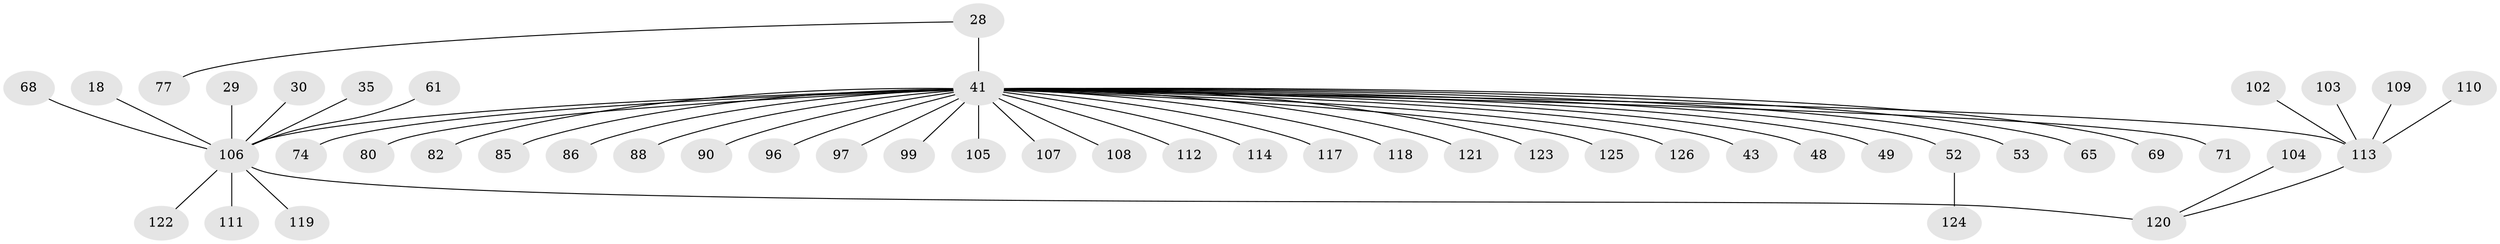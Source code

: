// original degree distribution, {40: 0.007936507936507936, 17: 0.007936507936507936, 21: 0.007936507936507936, 9: 0.007936507936507936, 6: 0.007936507936507936, 5: 0.023809523809523808, 1: 0.626984126984127, 3: 0.1111111111111111, 2: 0.1746031746031746, 7: 0.023809523809523808}
// Generated by graph-tools (version 1.1) at 2025/51/03/04/25 21:51:42]
// undirected, 50 vertices, 50 edges
graph export_dot {
graph [start="1"]
  node [color=gray90,style=filled];
  18;
  28;
  29;
  30;
  35;
  41 [super="+37"];
  43;
  48;
  49 [super="+25"];
  52 [super="+13+40+42+46"];
  53;
  61;
  65;
  68;
  69;
  71 [super="+45"];
  74;
  77;
  80;
  82;
  85;
  86 [super="+50"];
  88;
  90;
  96;
  97;
  99;
  102;
  103;
  104;
  105 [super="+9+84"];
  106 [super="+55+79+101+32"];
  107 [super="+87"];
  108 [super="+66"];
  109;
  110 [super="+56"];
  111;
  112;
  113 [super="+5+38+81+10+31+57+59+60+72+76+78+91+93+98"];
  114;
  117;
  118 [super="+11"];
  119;
  120 [super="+115+100"];
  121 [super="+64+116"];
  122;
  123;
  124 [super="+94"];
  125;
  126 [super="+58"];
  18 -- 106;
  28 -- 77;
  28 -- 41 [weight=2];
  29 -- 106;
  30 -- 106;
  35 -- 106;
  41 -- 43;
  41 -- 48;
  41 -- 49;
  41 -- 52 [weight=2];
  41 -- 53;
  41 -- 65;
  41 -- 69;
  41 -- 71;
  41 -- 74;
  41 -- 80;
  41 -- 82;
  41 -- 85;
  41 -- 86 [weight=2];
  41 -- 88;
  41 -- 90;
  41 -- 96;
  41 -- 97;
  41 -- 99;
  41 -- 105;
  41 -- 106 [weight=11];
  41 -- 107;
  41 -- 108;
  41 -- 112;
  41 -- 113 [weight=3];
  41 -- 114;
  41 -- 117;
  41 -- 118;
  41 -- 121;
  41 -- 123;
  41 -- 125 [weight=2];
  41 -- 126;
  52 -- 124;
  61 -- 106;
  68 -- 106;
  102 -- 113;
  103 -- 113;
  104 -- 120;
  106 -- 122;
  106 -- 111;
  106 -- 119;
  106 -- 120 [weight=3];
  109 -- 113;
  110 -- 113;
  113 -- 120 [weight=2];
}
